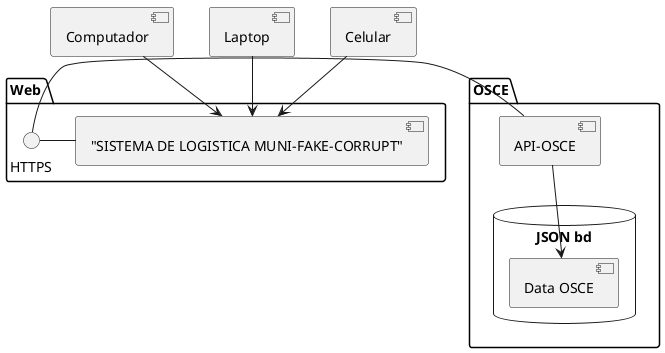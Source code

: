 @startuml
package "Web " {
  HTTPS - ["SISTEMA DE LOGISTICA MUNI-FAKE-CORRUPT"]
}

package "OSCE" {
  HTTPS- [API-OSCE]
database "JSON bd" {

    [Data OSCE]
}
  }

[Computador] -->["SISTEMA DE LOGISTICA MUNI-FAKE-CORRUPT"]
[Laptop]-->["SISTEMA DE LOGISTICA MUNI-FAKE-CORRUPT"]
[Celular]-->["SISTEMA DE LOGISTICA MUNI-FAKE-CORRUPT"]
[API-OSCE]-->[Data OSCE]
@enduml